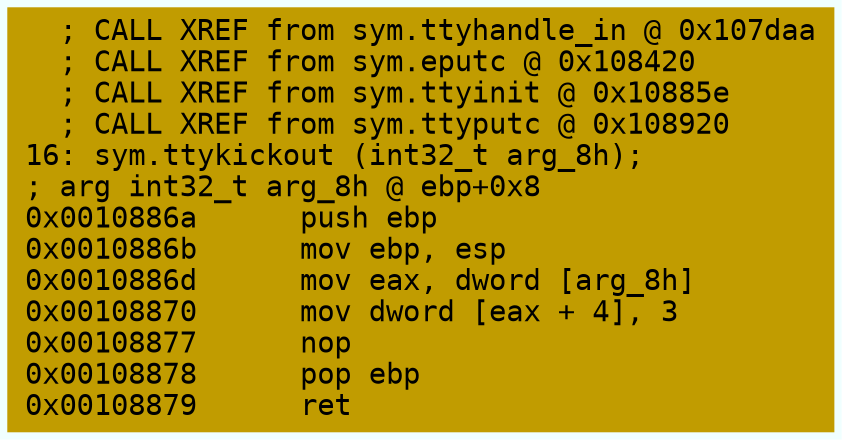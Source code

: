 digraph code {
	graph [bgcolor=azure fontsize=8 fontname="Courier" splines="ortho"];
	node [fillcolor=gray style=filled shape=box];
	edge [arrowhead="normal"];
	"0x0010886a" [URL="sym.ttykickout/0x0010886a", fillcolor="#c19c00",color="#c19c00", fontname="Courier",label="  ; CALL XREF from sym.ttyhandle_in @ 0x107daa\l  ; CALL XREF from sym.eputc @ 0x108420\l  ; CALL XREF from sym.ttyinit @ 0x10885e\l  ; CALL XREF from sym.ttyputc @ 0x108920\l16: sym.ttykickout (int32_t arg_8h);\l; arg int32_t arg_8h @ ebp+0x8\l0x0010886a      push ebp\l0x0010886b      mov ebp, esp\l0x0010886d      mov eax, dword [arg_8h]\l0x00108870      mov dword [eax + 4], 3\l0x00108877      nop\l0x00108878      pop ebp\l0x00108879      ret\l"]
}
